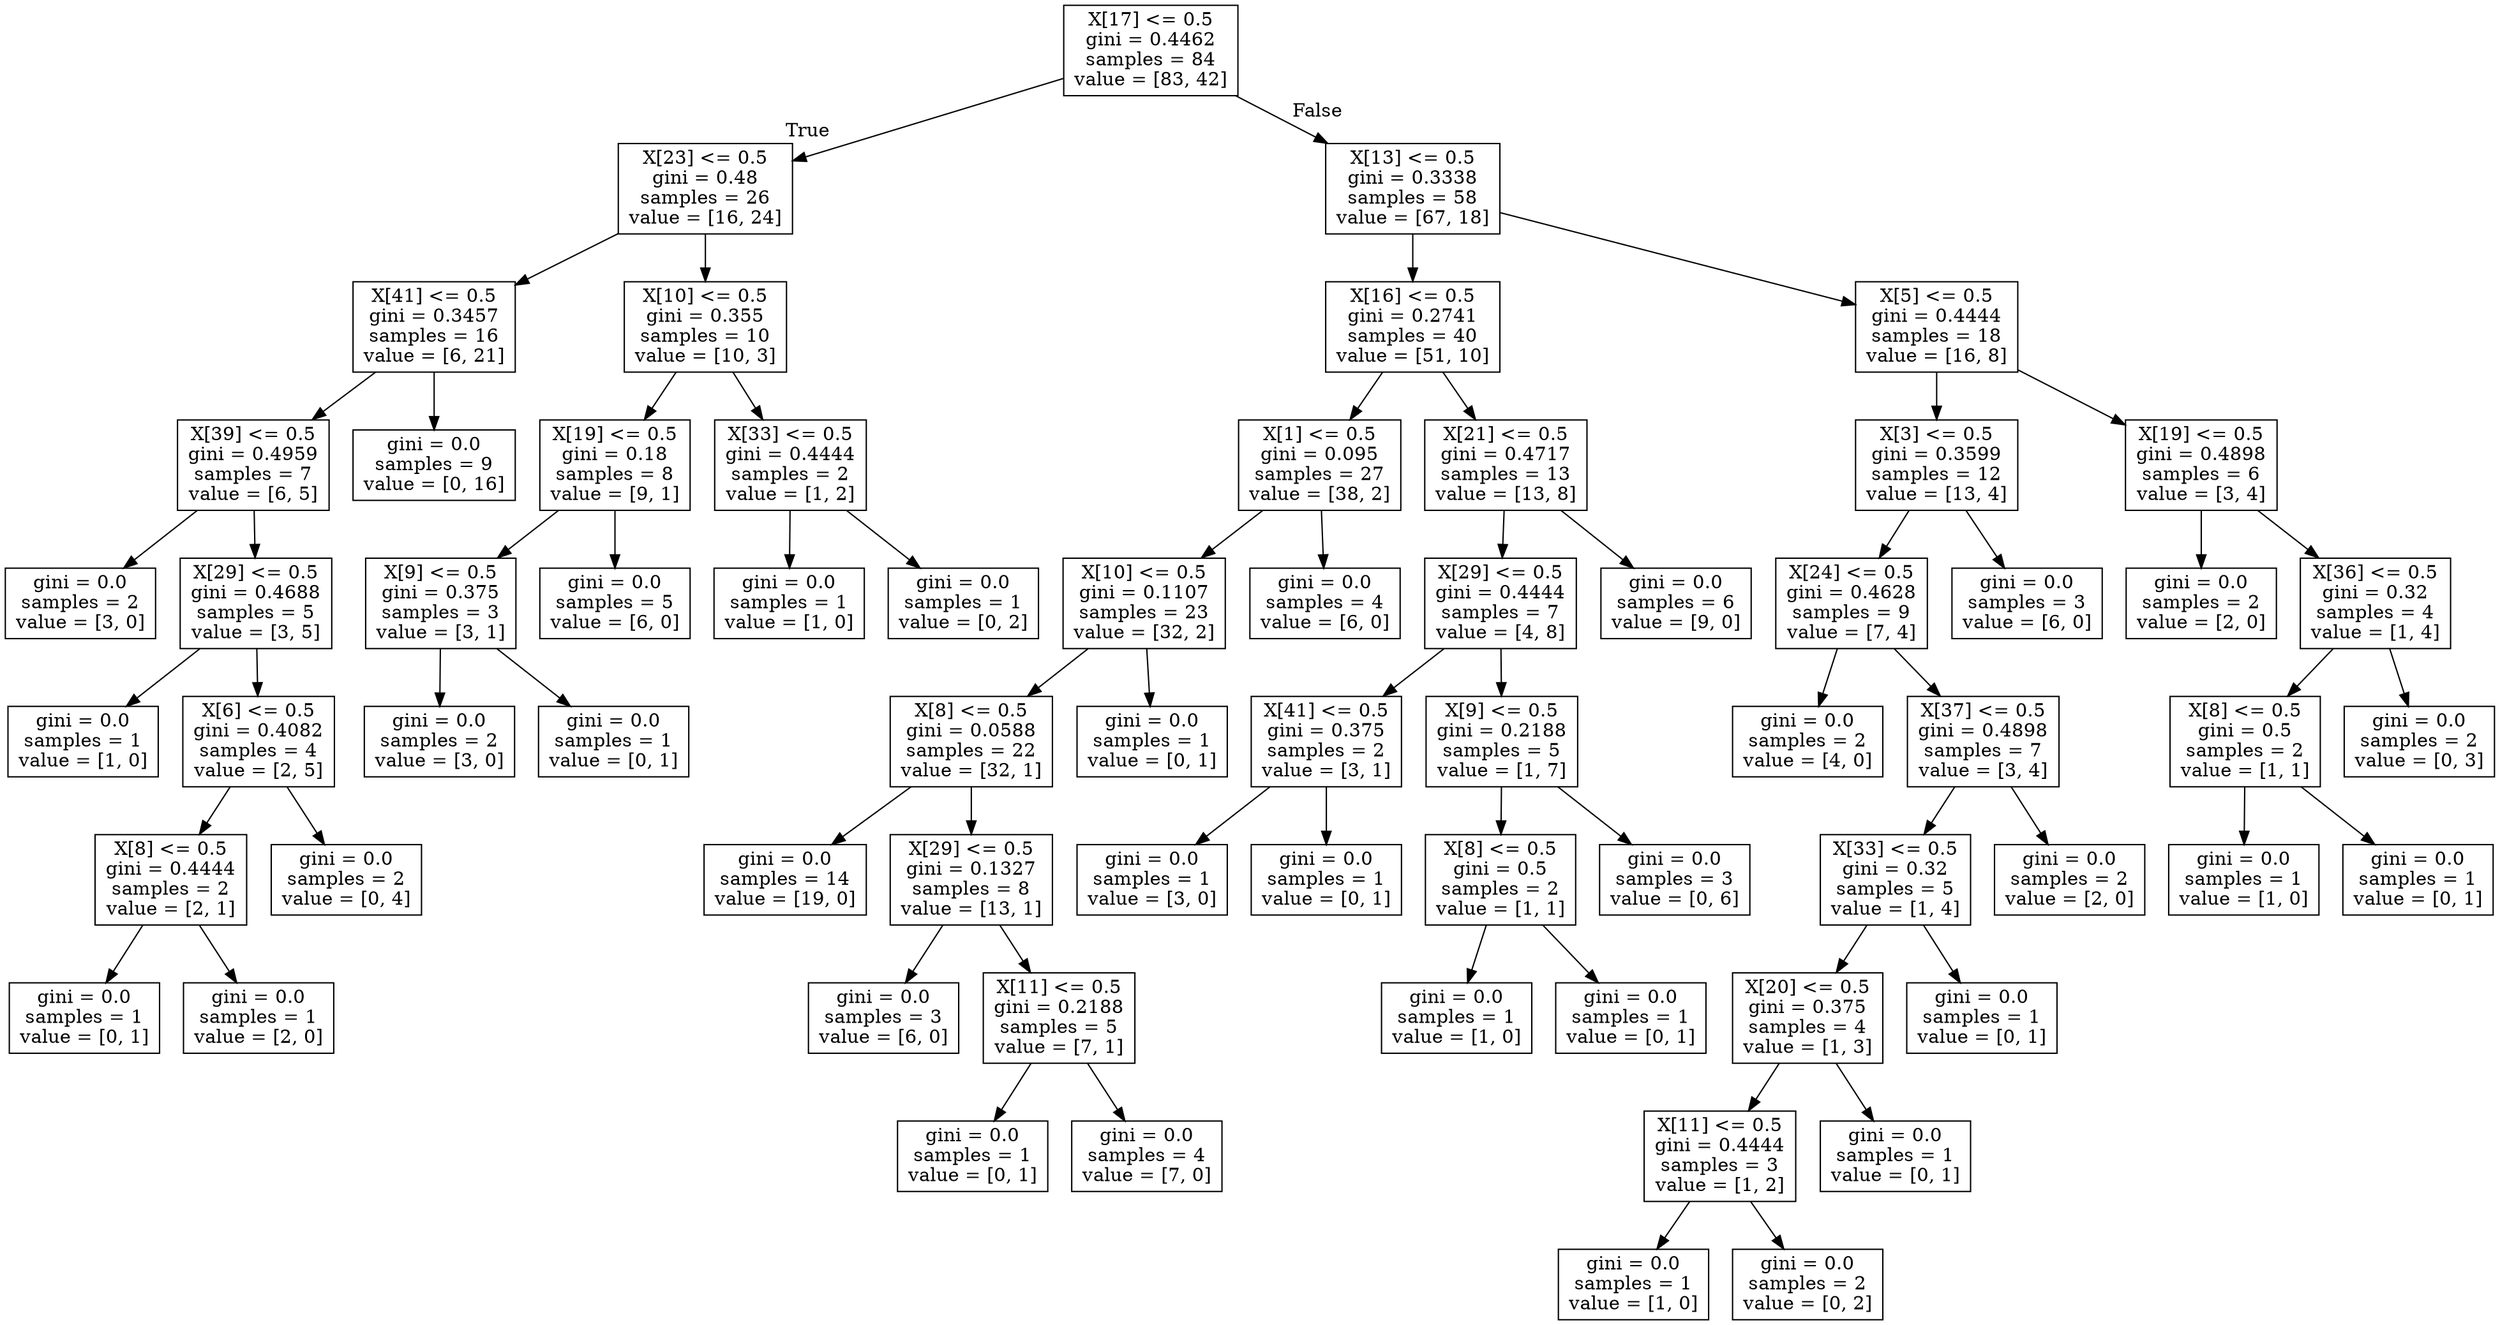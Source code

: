 digraph Tree {
node [shape=box] ;
0 [label="X[17] <= 0.5\ngini = 0.4462\nsamples = 84\nvalue = [83, 42]"] ;
1 [label="X[23] <= 0.5\ngini = 0.48\nsamples = 26\nvalue = [16, 24]"] ;
0 -> 1 [labeldistance=2.5, labelangle=45, headlabel="True"] ;
2 [label="X[41] <= 0.5\ngini = 0.3457\nsamples = 16\nvalue = [6, 21]"] ;
1 -> 2 ;
3 [label="X[39] <= 0.5\ngini = 0.4959\nsamples = 7\nvalue = [6, 5]"] ;
2 -> 3 ;
4 [label="gini = 0.0\nsamples = 2\nvalue = [3, 0]"] ;
3 -> 4 ;
5 [label="X[29] <= 0.5\ngini = 0.4688\nsamples = 5\nvalue = [3, 5]"] ;
3 -> 5 ;
6 [label="gini = 0.0\nsamples = 1\nvalue = [1, 0]"] ;
5 -> 6 ;
7 [label="X[6] <= 0.5\ngini = 0.4082\nsamples = 4\nvalue = [2, 5]"] ;
5 -> 7 ;
8 [label="X[8] <= 0.5\ngini = 0.4444\nsamples = 2\nvalue = [2, 1]"] ;
7 -> 8 ;
9 [label="gini = 0.0\nsamples = 1\nvalue = [0, 1]"] ;
8 -> 9 ;
10 [label="gini = 0.0\nsamples = 1\nvalue = [2, 0]"] ;
8 -> 10 ;
11 [label="gini = 0.0\nsamples = 2\nvalue = [0, 4]"] ;
7 -> 11 ;
12 [label="gini = 0.0\nsamples = 9\nvalue = [0, 16]"] ;
2 -> 12 ;
13 [label="X[10] <= 0.5\ngini = 0.355\nsamples = 10\nvalue = [10, 3]"] ;
1 -> 13 ;
14 [label="X[19] <= 0.5\ngini = 0.18\nsamples = 8\nvalue = [9, 1]"] ;
13 -> 14 ;
15 [label="X[9] <= 0.5\ngini = 0.375\nsamples = 3\nvalue = [3, 1]"] ;
14 -> 15 ;
16 [label="gini = 0.0\nsamples = 2\nvalue = [3, 0]"] ;
15 -> 16 ;
17 [label="gini = 0.0\nsamples = 1\nvalue = [0, 1]"] ;
15 -> 17 ;
18 [label="gini = 0.0\nsamples = 5\nvalue = [6, 0]"] ;
14 -> 18 ;
19 [label="X[33] <= 0.5\ngini = 0.4444\nsamples = 2\nvalue = [1, 2]"] ;
13 -> 19 ;
20 [label="gini = 0.0\nsamples = 1\nvalue = [1, 0]"] ;
19 -> 20 ;
21 [label="gini = 0.0\nsamples = 1\nvalue = [0, 2]"] ;
19 -> 21 ;
22 [label="X[13] <= 0.5\ngini = 0.3338\nsamples = 58\nvalue = [67, 18]"] ;
0 -> 22 [labeldistance=2.5, labelangle=-45, headlabel="False"] ;
23 [label="X[16] <= 0.5\ngini = 0.2741\nsamples = 40\nvalue = [51, 10]"] ;
22 -> 23 ;
24 [label="X[1] <= 0.5\ngini = 0.095\nsamples = 27\nvalue = [38, 2]"] ;
23 -> 24 ;
25 [label="X[10] <= 0.5\ngini = 0.1107\nsamples = 23\nvalue = [32, 2]"] ;
24 -> 25 ;
26 [label="X[8] <= 0.5\ngini = 0.0588\nsamples = 22\nvalue = [32, 1]"] ;
25 -> 26 ;
27 [label="gini = 0.0\nsamples = 14\nvalue = [19, 0]"] ;
26 -> 27 ;
28 [label="X[29] <= 0.5\ngini = 0.1327\nsamples = 8\nvalue = [13, 1]"] ;
26 -> 28 ;
29 [label="gini = 0.0\nsamples = 3\nvalue = [6, 0]"] ;
28 -> 29 ;
30 [label="X[11] <= 0.5\ngini = 0.2188\nsamples = 5\nvalue = [7, 1]"] ;
28 -> 30 ;
31 [label="gini = 0.0\nsamples = 1\nvalue = [0, 1]"] ;
30 -> 31 ;
32 [label="gini = 0.0\nsamples = 4\nvalue = [7, 0]"] ;
30 -> 32 ;
33 [label="gini = 0.0\nsamples = 1\nvalue = [0, 1]"] ;
25 -> 33 ;
34 [label="gini = 0.0\nsamples = 4\nvalue = [6, 0]"] ;
24 -> 34 ;
35 [label="X[21] <= 0.5\ngini = 0.4717\nsamples = 13\nvalue = [13, 8]"] ;
23 -> 35 ;
36 [label="X[29] <= 0.5\ngini = 0.4444\nsamples = 7\nvalue = [4, 8]"] ;
35 -> 36 ;
37 [label="X[41] <= 0.5\ngini = 0.375\nsamples = 2\nvalue = [3, 1]"] ;
36 -> 37 ;
38 [label="gini = 0.0\nsamples = 1\nvalue = [3, 0]"] ;
37 -> 38 ;
39 [label="gini = 0.0\nsamples = 1\nvalue = [0, 1]"] ;
37 -> 39 ;
40 [label="X[9] <= 0.5\ngini = 0.2188\nsamples = 5\nvalue = [1, 7]"] ;
36 -> 40 ;
41 [label="X[8] <= 0.5\ngini = 0.5\nsamples = 2\nvalue = [1, 1]"] ;
40 -> 41 ;
42 [label="gini = 0.0\nsamples = 1\nvalue = [1, 0]"] ;
41 -> 42 ;
43 [label="gini = 0.0\nsamples = 1\nvalue = [0, 1]"] ;
41 -> 43 ;
44 [label="gini = 0.0\nsamples = 3\nvalue = [0, 6]"] ;
40 -> 44 ;
45 [label="gini = 0.0\nsamples = 6\nvalue = [9, 0]"] ;
35 -> 45 ;
46 [label="X[5] <= 0.5\ngini = 0.4444\nsamples = 18\nvalue = [16, 8]"] ;
22 -> 46 ;
47 [label="X[3] <= 0.5\ngini = 0.3599\nsamples = 12\nvalue = [13, 4]"] ;
46 -> 47 ;
48 [label="X[24] <= 0.5\ngini = 0.4628\nsamples = 9\nvalue = [7, 4]"] ;
47 -> 48 ;
49 [label="gini = 0.0\nsamples = 2\nvalue = [4, 0]"] ;
48 -> 49 ;
50 [label="X[37] <= 0.5\ngini = 0.4898\nsamples = 7\nvalue = [3, 4]"] ;
48 -> 50 ;
51 [label="X[33] <= 0.5\ngini = 0.32\nsamples = 5\nvalue = [1, 4]"] ;
50 -> 51 ;
52 [label="X[20] <= 0.5\ngini = 0.375\nsamples = 4\nvalue = [1, 3]"] ;
51 -> 52 ;
53 [label="X[11] <= 0.5\ngini = 0.4444\nsamples = 3\nvalue = [1, 2]"] ;
52 -> 53 ;
54 [label="gini = 0.0\nsamples = 1\nvalue = [1, 0]"] ;
53 -> 54 ;
55 [label="gini = 0.0\nsamples = 2\nvalue = [0, 2]"] ;
53 -> 55 ;
56 [label="gini = 0.0\nsamples = 1\nvalue = [0, 1]"] ;
52 -> 56 ;
57 [label="gini = 0.0\nsamples = 1\nvalue = [0, 1]"] ;
51 -> 57 ;
58 [label="gini = 0.0\nsamples = 2\nvalue = [2, 0]"] ;
50 -> 58 ;
59 [label="gini = 0.0\nsamples = 3\nvalue = [6, 0]"] ;
47 -> 59 ;
60 [label="X[19] <= 0.5\ngini = 0.4898\nsamples = 6\nvalue = [3, 4]"] ;
46 -> 60 ;
61 [label="gini = 0.0\nsamples = 2\nvalue = [2, 0]"] ;
60 -> 61 ;
62 [label="X[36] <= 0.5\ngini = 0.32\nsamples = 4\nvalue = [1, 4]"] ;
60 -> 62 ;
63 [label="X[8] <= 0.5\ngini = 0.5\nsamples = 2\nvalue = [1, 1]"] ;
62 -> 63 ;
64 [label="gini = 0.0\nsamples = 1\nvalue = [1, 0]"] ;
63 -> 64 ;
65 [label="gini = 0.0\nsamples = 1\nvalue = [0, 1]"] ;
63 -> 65 ;
66 [label="gini = 0.0\nsamples = 2\nvalue = [0, 3]"] ;
62 -> 66 ;
}